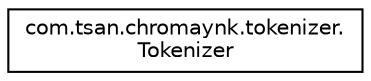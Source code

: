 digraph "Graphical Class Hierarchy"
{
 // LATEX_PDF_SIZE
  edge [fontname="Helvetica",fontsize="10",labelfontname="Helvetica",labelfontsize="10"];
  node [fontname="Helvetica",fontsize="10",shape=record];
  rankdir="LR";
  Node0 [label="com.tsan.chromaynk.tokenizer.\lTokenizer",height=0.2,width=0.4,color="black", fillcolor="white", style="filled",URL="$classcom_1_1tsan_1_1chromaynk_1_1tokenizer_1_1Tokenizer.html",tooltip=" "];
}
